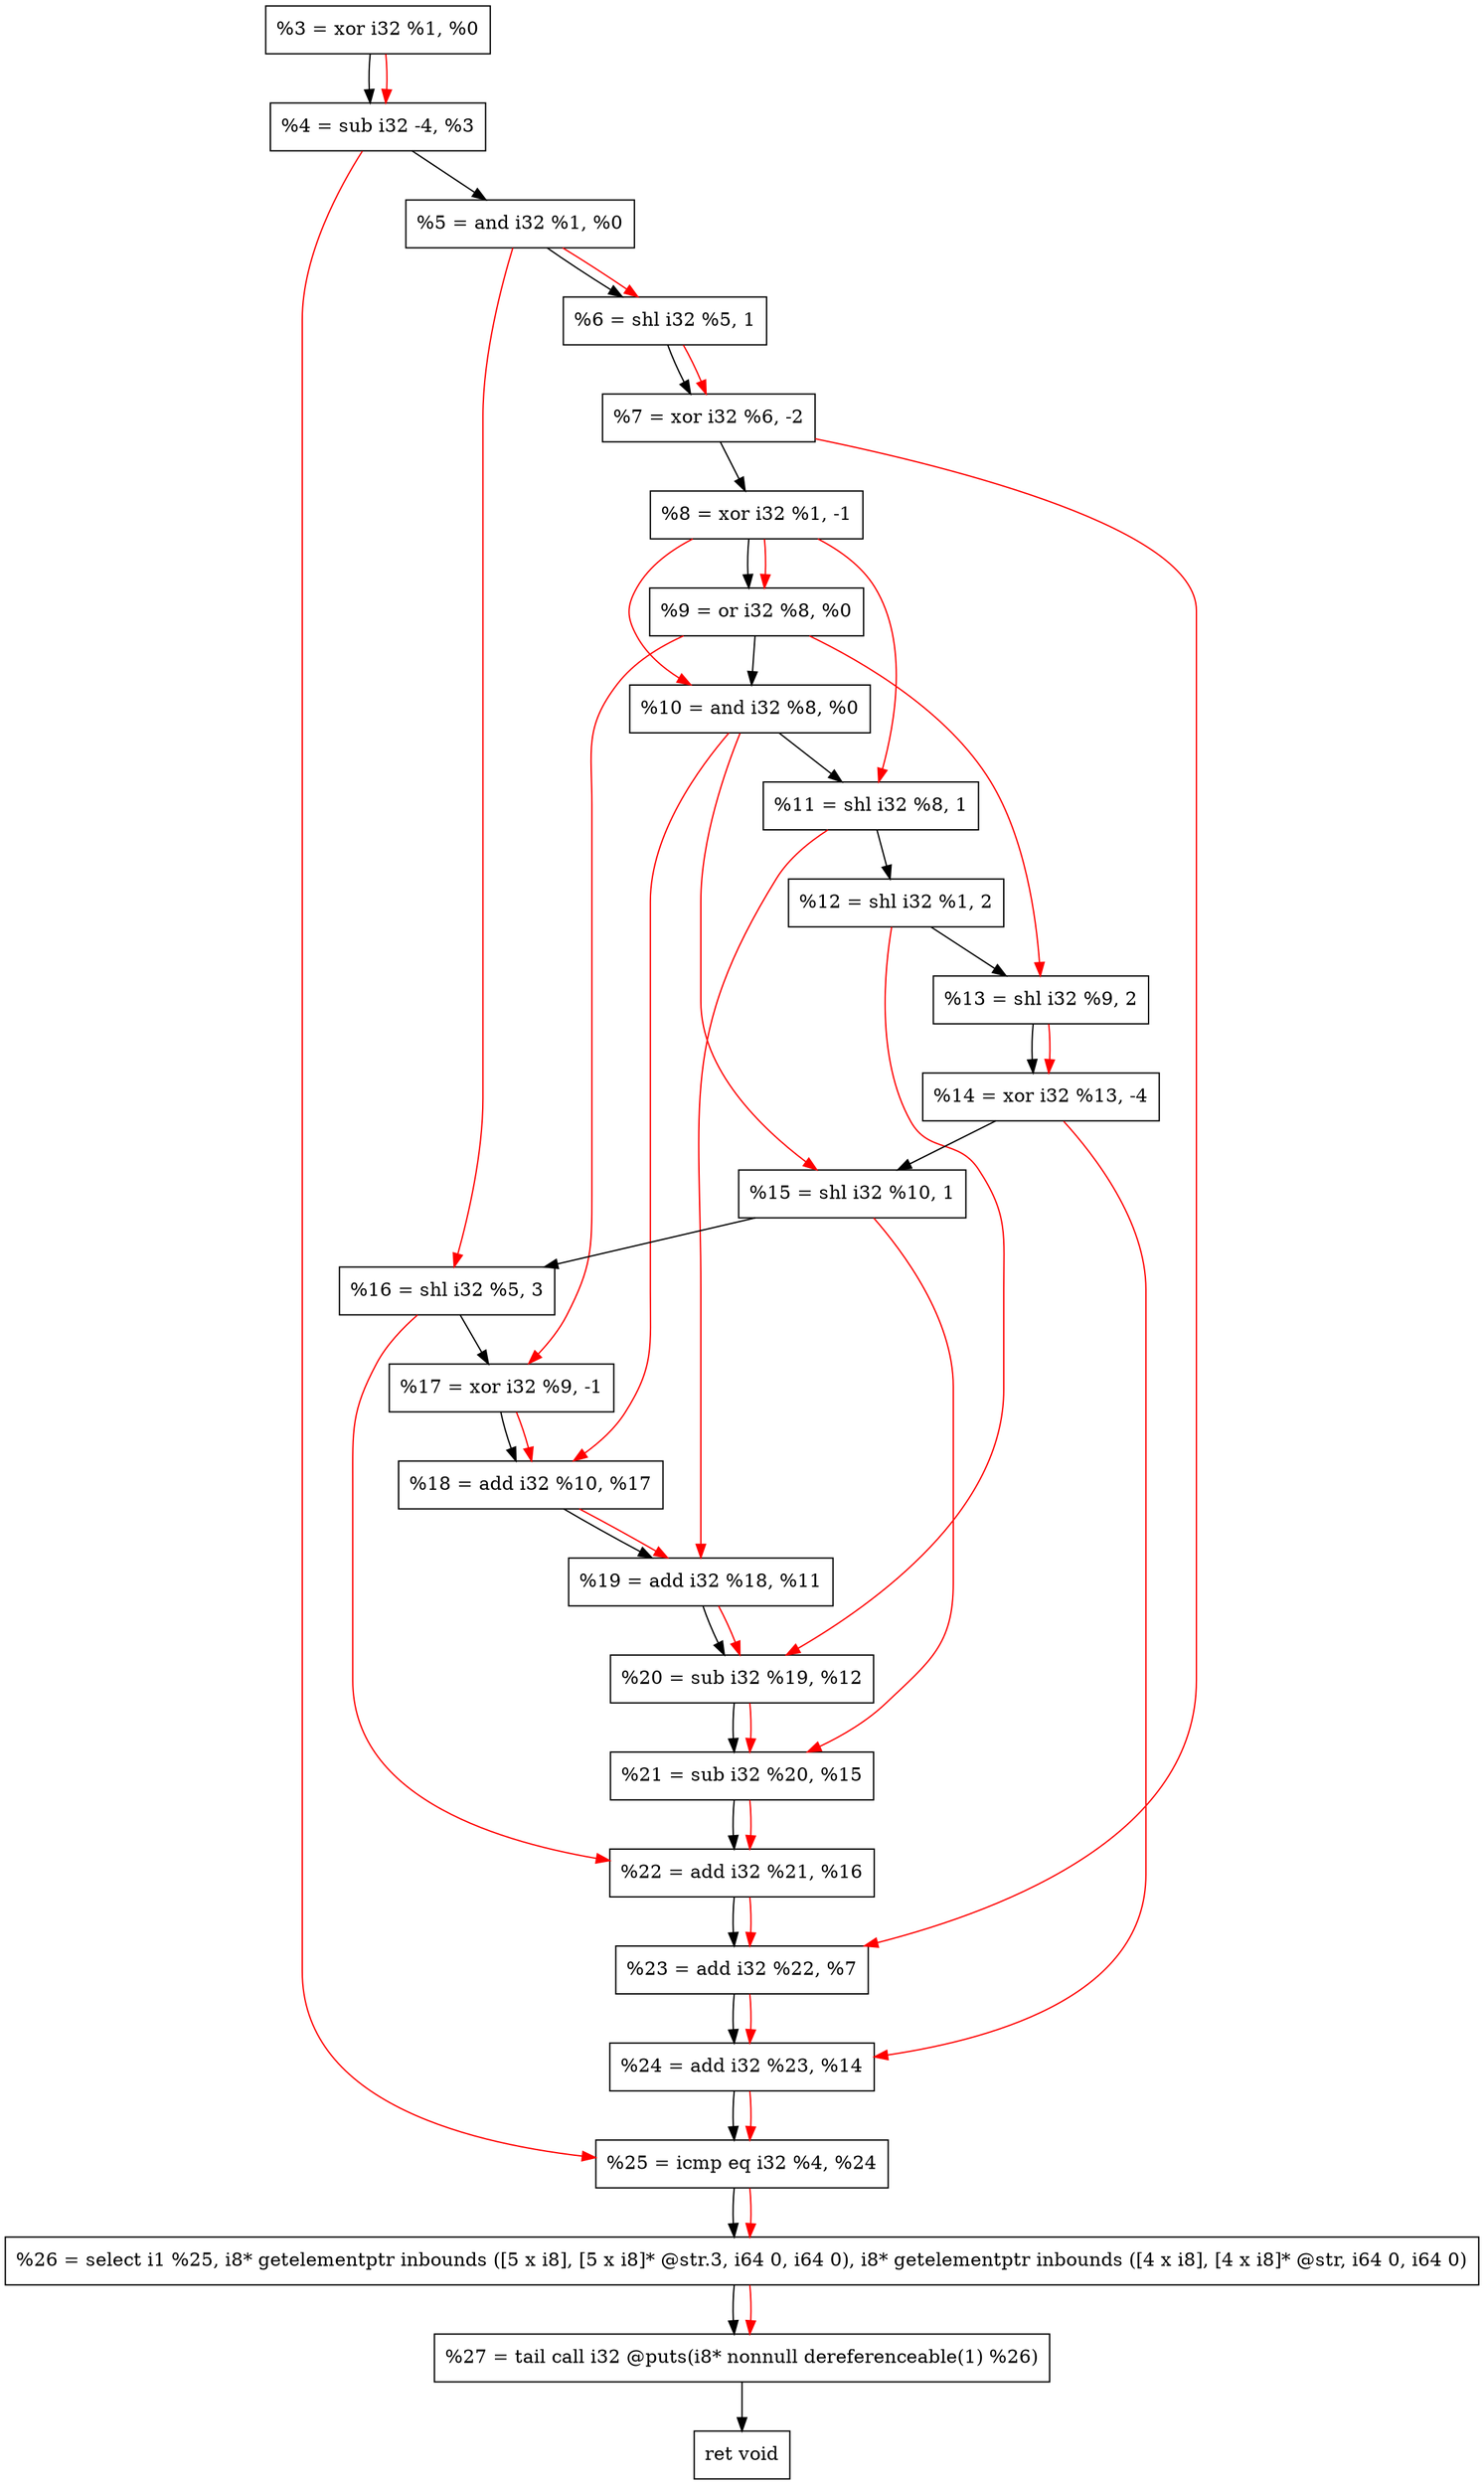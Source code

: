digraph "DFG for'crackme' function" {
	Node0x173b510[shape=record, label="  %3 = xor i32 %1, %0"];
	Node0x173bbc0[shape=record, label="  %4 = sub i32 -4, %3"];
	Node0x173bc80[shape=record, label="  %5 = and i32 %1, %0"];
	Node0x173bcf0[shape=record, label="  %6 = shl i32 %5, 1"];
	Node0x173bd90[shape=record, label="  %7 = xor i32 %6, -2"];
	Node0x173be30[shape=record, label="  %8 = xor i32 %1, -1"];
	Node0x173bea0[shape=record, label="  %9 = or i32 %8, %0"];
	Node0x173bf10[shape=record, label="  %10 = and i32 %8, %0"];
	Node0x173bf80[shape=record, label="  %11 = shl i32 %8, 1"];
	Node0x173c020[shape=record, label="  %12 = shl i32 %1, 2"];
	Node0x173c090[shape=record, label="  %13 = shl i32 %9, 2"];
	Node0x173c100[shape=record, label="  %14 = xor i32 %13, -4"];
	Node0x173c170[shape=record, label="  %15 = shl i32 %10, 1"];
	Node0x173c210[shape=record, label="  %16 = shl i32 %5, 3"];
	Node0x173c280[shape=record, label="  %17 = xor i32 %9, -1"];
	Node0x173c2f0[shape=record, label="  %18 = add i32 %10, %17"];
	Node0x173c360[shape=record, label="  %19 = add i32 %18, %11"];
	Node0x173c3d0[shape=record, label="  %20 = sub i32 %19, %12"];
	Node0x173c440[shape=record, label="  %21 = sub i32 %20, %15"];
	Node0x173c4b0[shape=record, label="  %22 = add i32 %21, %16"];
	Node0x173c520[shape=record, label="  %23 = add i32 %22, %7"];
	Node0x173c590[shape=record, label="  %24 = add i32 %23, %14"];
	Node0x173c600[shape=record, label="  %25 = icmp eq i32 %4, %24"];
	Node0x16dc268[shape=record, label="  %26 = select i1 %25, i8* getelementptr inbounds ([5 x i8], [5 x i8]* @str.3, i64 0, i64 0), i8* getelementptr inbounds ([4 x i8], [4 x i8]* @str, i64 0, i64 0)"];
	Node0x173caa0[shape=record, label="  %27 = tail call i32 @puts(i8* nonnull dereferenceable(1) %26)"];
	Node0x173caf0[shape=record, label="  ret void"];
	Node0x173b510 -> Node0x173bbc0;
	Node0x173bbc0 -> Node0x173bc80;
	Node0x173bc80 -> Node0x173bcf0;
	Node0x173bcf0 -> Node0x173bd90;
	Node0x173bd90 -> Node0x173be30;
	Node0x173be30 -> Node0x173bea0;
	Node0x173bea0 -> Node0x173bf10;
	Node0x173bf10 -> Node0x173bf80;
	Node0x173bf80 -> Node0x173c020;
	Node0x173c020 -> Node0x173c090;
	Node0x173c090 -> Node0x173c100;
	Node0x173c100 -> Node0x173c170;
	Node0x173c170 -> Node0x173c210;
	Node0x173c210 -> Node0x173c280;
	Node0x173c280 -> Node0x173c2f0;
	Node0x173c2f0 -> Node0x173c360;
	Node0x173c360 -> Node0x173c3d0;
	Node0x173c3d0 -> Node0x173c440;
	Node0x173c440 -> Node0x173c4b0;
	Node0x173c4b0 -> Node0x173c520;
	Node0x173c520 -> Node0x173c590;
	Node0x173c590 -> Node0x173c600;
	Node0x173c600 -> Node0x16dc268;
	Node0x16dc268 -> Node0x173caa0;
	Node0x173caa0 -> Node0x173caf0;
edge [color=red]
	Node0x173b510 -> Node0x173bbc0;
	Node0x173bc80 -> Node0x173bcf0;
	Node0x173bcf0 -> Node0x173bd90;
	Node0x173be30 -> Node0x173bea0;
	Node0x173be30 -> Node0x173bf10;
	Node0x173be30 -> Node0x173bf80;
	Node0x173bea0 -> Node0x173c090;
	Node0x173c090 -> Node0x173c100;
	Node0x173bf10 -> Node0x173c170;
	Node0x173bc80 -> Node0x173c210;
	Node0x173bea0 -> Node0x173c280;
	Node0x173bf10 -> Node0x173c2f0;
	Node0x173c280 -> Node0x173c2f0;
	Node0x173c2f0 -> Node0x173c360;
	Node0x173bf80 -> Node0x173c360;
	Node0x173c360 -> Node0x173c3d0;
	Node0x173c020 -> Node0x173c3d0;
	Node0x173c3d0 -> Node0x173c440;
	Node0x173c170 -> Node0x173c440;
	Node0x173c440 -> Node0x173c4b0;
	Node0x173c210 -> Node0x173c4b0;
	Node0x173c4b0 -> Node0x173c520;
	Node0x173bd90 -> Node0x173c520;
	Node0x173c520 -> Node0x173c590;
	Node0x173c100 -> Node0x173c590;
	Node0x173bbc0 -> Node0x173c600;
	Node0x173c590 -> Node0x173c600;
	Node0x173c600 -> Node0x16dc268;
	Node0x16dc268 -> Node0x173caa0;
}
